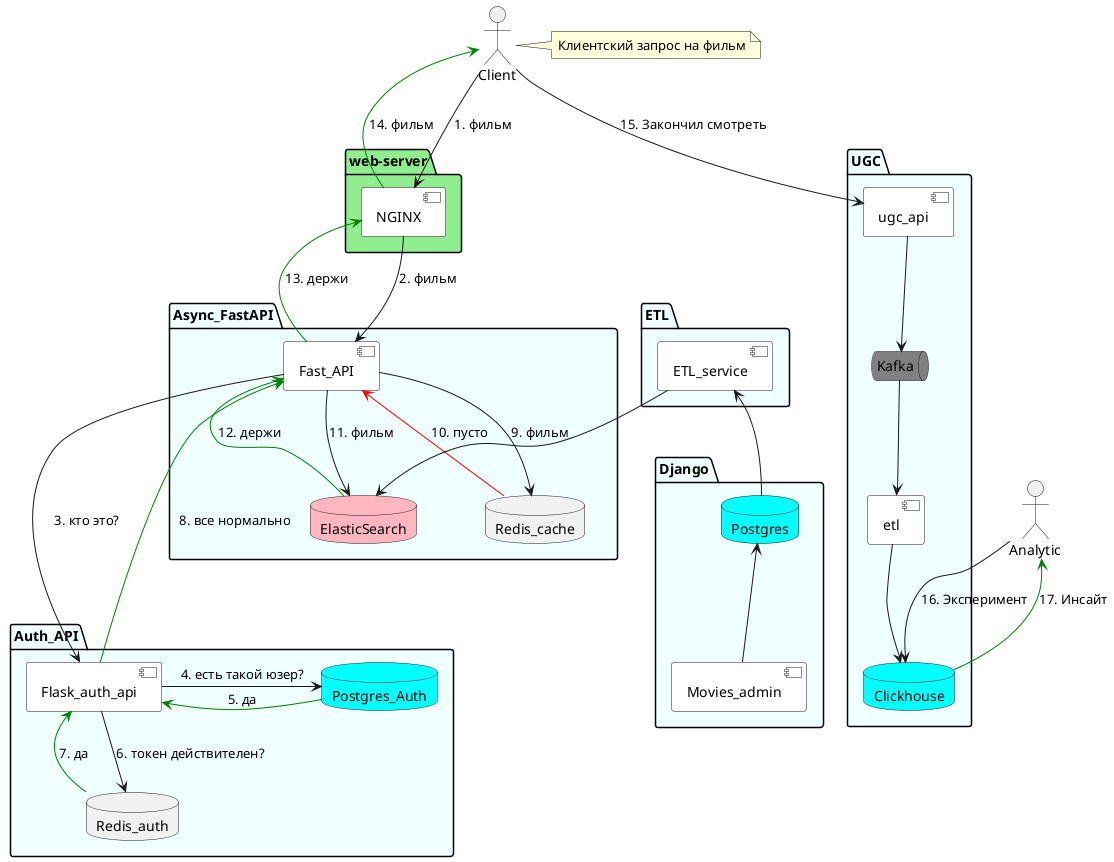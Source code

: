 @startuml
"Client"
"Analytic"

package web-server #LightGreen {
    [NGINX] #White
}
package Auth_API {
    [Flask_auth_api] #White
    database Postgres_Auth #Aqua
    database Redis_auth
}
package ETL {
    [ETL_service] #White
}
package Async_FastAPI {
    [Fast_API] #White
    database ElasticSearch #LightPink
    database Redis_cache
}
package Django {
    [Movies_admin] #White
    database Postgres #Aqua
}

package UGC {
    [ugc_api] #White
    queue Kafka #Gray
    [etl] #White
    database Clickhouse #Aqua
}

'------------Связи ---------------
[Client] --> [NGINX]: 1. фильм
[NGINX] --> [Fast_API]: 2. фильм
[Fast_API] ---> [Flask_auth_api]: 3. кто это?
[Flask_auth_api] -r-> Postgres_Auth: 4. есть такой юзер?
[Flask_auth_api] <-[#green] Postgres_Auth: 5. да
[Flask_auth_api] --> [Redis_auth]: 6. токен действителен?
[Flask_auth_api] -[hidden]-> [Redis_auth]
[Flask_auth_api] <-[#green] [Redis_auth]: 7. да
[Fast_API] <-[#green]- [Flask_auth_api]: 8. все нормально
[Fast_API] --> Redis_cache: 9. фильм
[Fast_API] -[hidden]-> Redis_cache
[Fast_API] <-[#red]- Redis_cache: 10. пусто
[Fast_API] -r-> ElasticSearch: 11. фильм
[Fast_API] <-[#green]- ElasticSearch: 12. держи
[Fast_API] <-[hidden]- ElasticSearch
[NGINX] <-[#green]- [Fast_API]: 13. держи
[NGINX] <-[hidden]- [Fast_API]
[Client] <-[hidden]- [NGINX]
[Client] <-[#green]- [NGINX]: 14. фильм
Postgres <-- [Movies_admin]
[ETL_service] --> ElasticSearch
[ETL_service] -[hidden]-> ElasticSearch
[ETL_service] <-- Postgres
[Client] --> [ugc_api]: 15. Закончил смотреть
[ugc_api] --> Kafka
Kafka --> [etl]
[etl] --> Clickhouse
[Analytic] --> Clickhouse: 16. Эксперимент
[Analytic] <-[#green]- Clickhouse: 17. Инсайт

'--------- Комментарии ----------
note right of [Client]: Клиентский запрос на фильм

'--------- Раскраска ------------
skinparam PackageBackgroundColor Azure
skinparam ArrowColor Black
@enduml